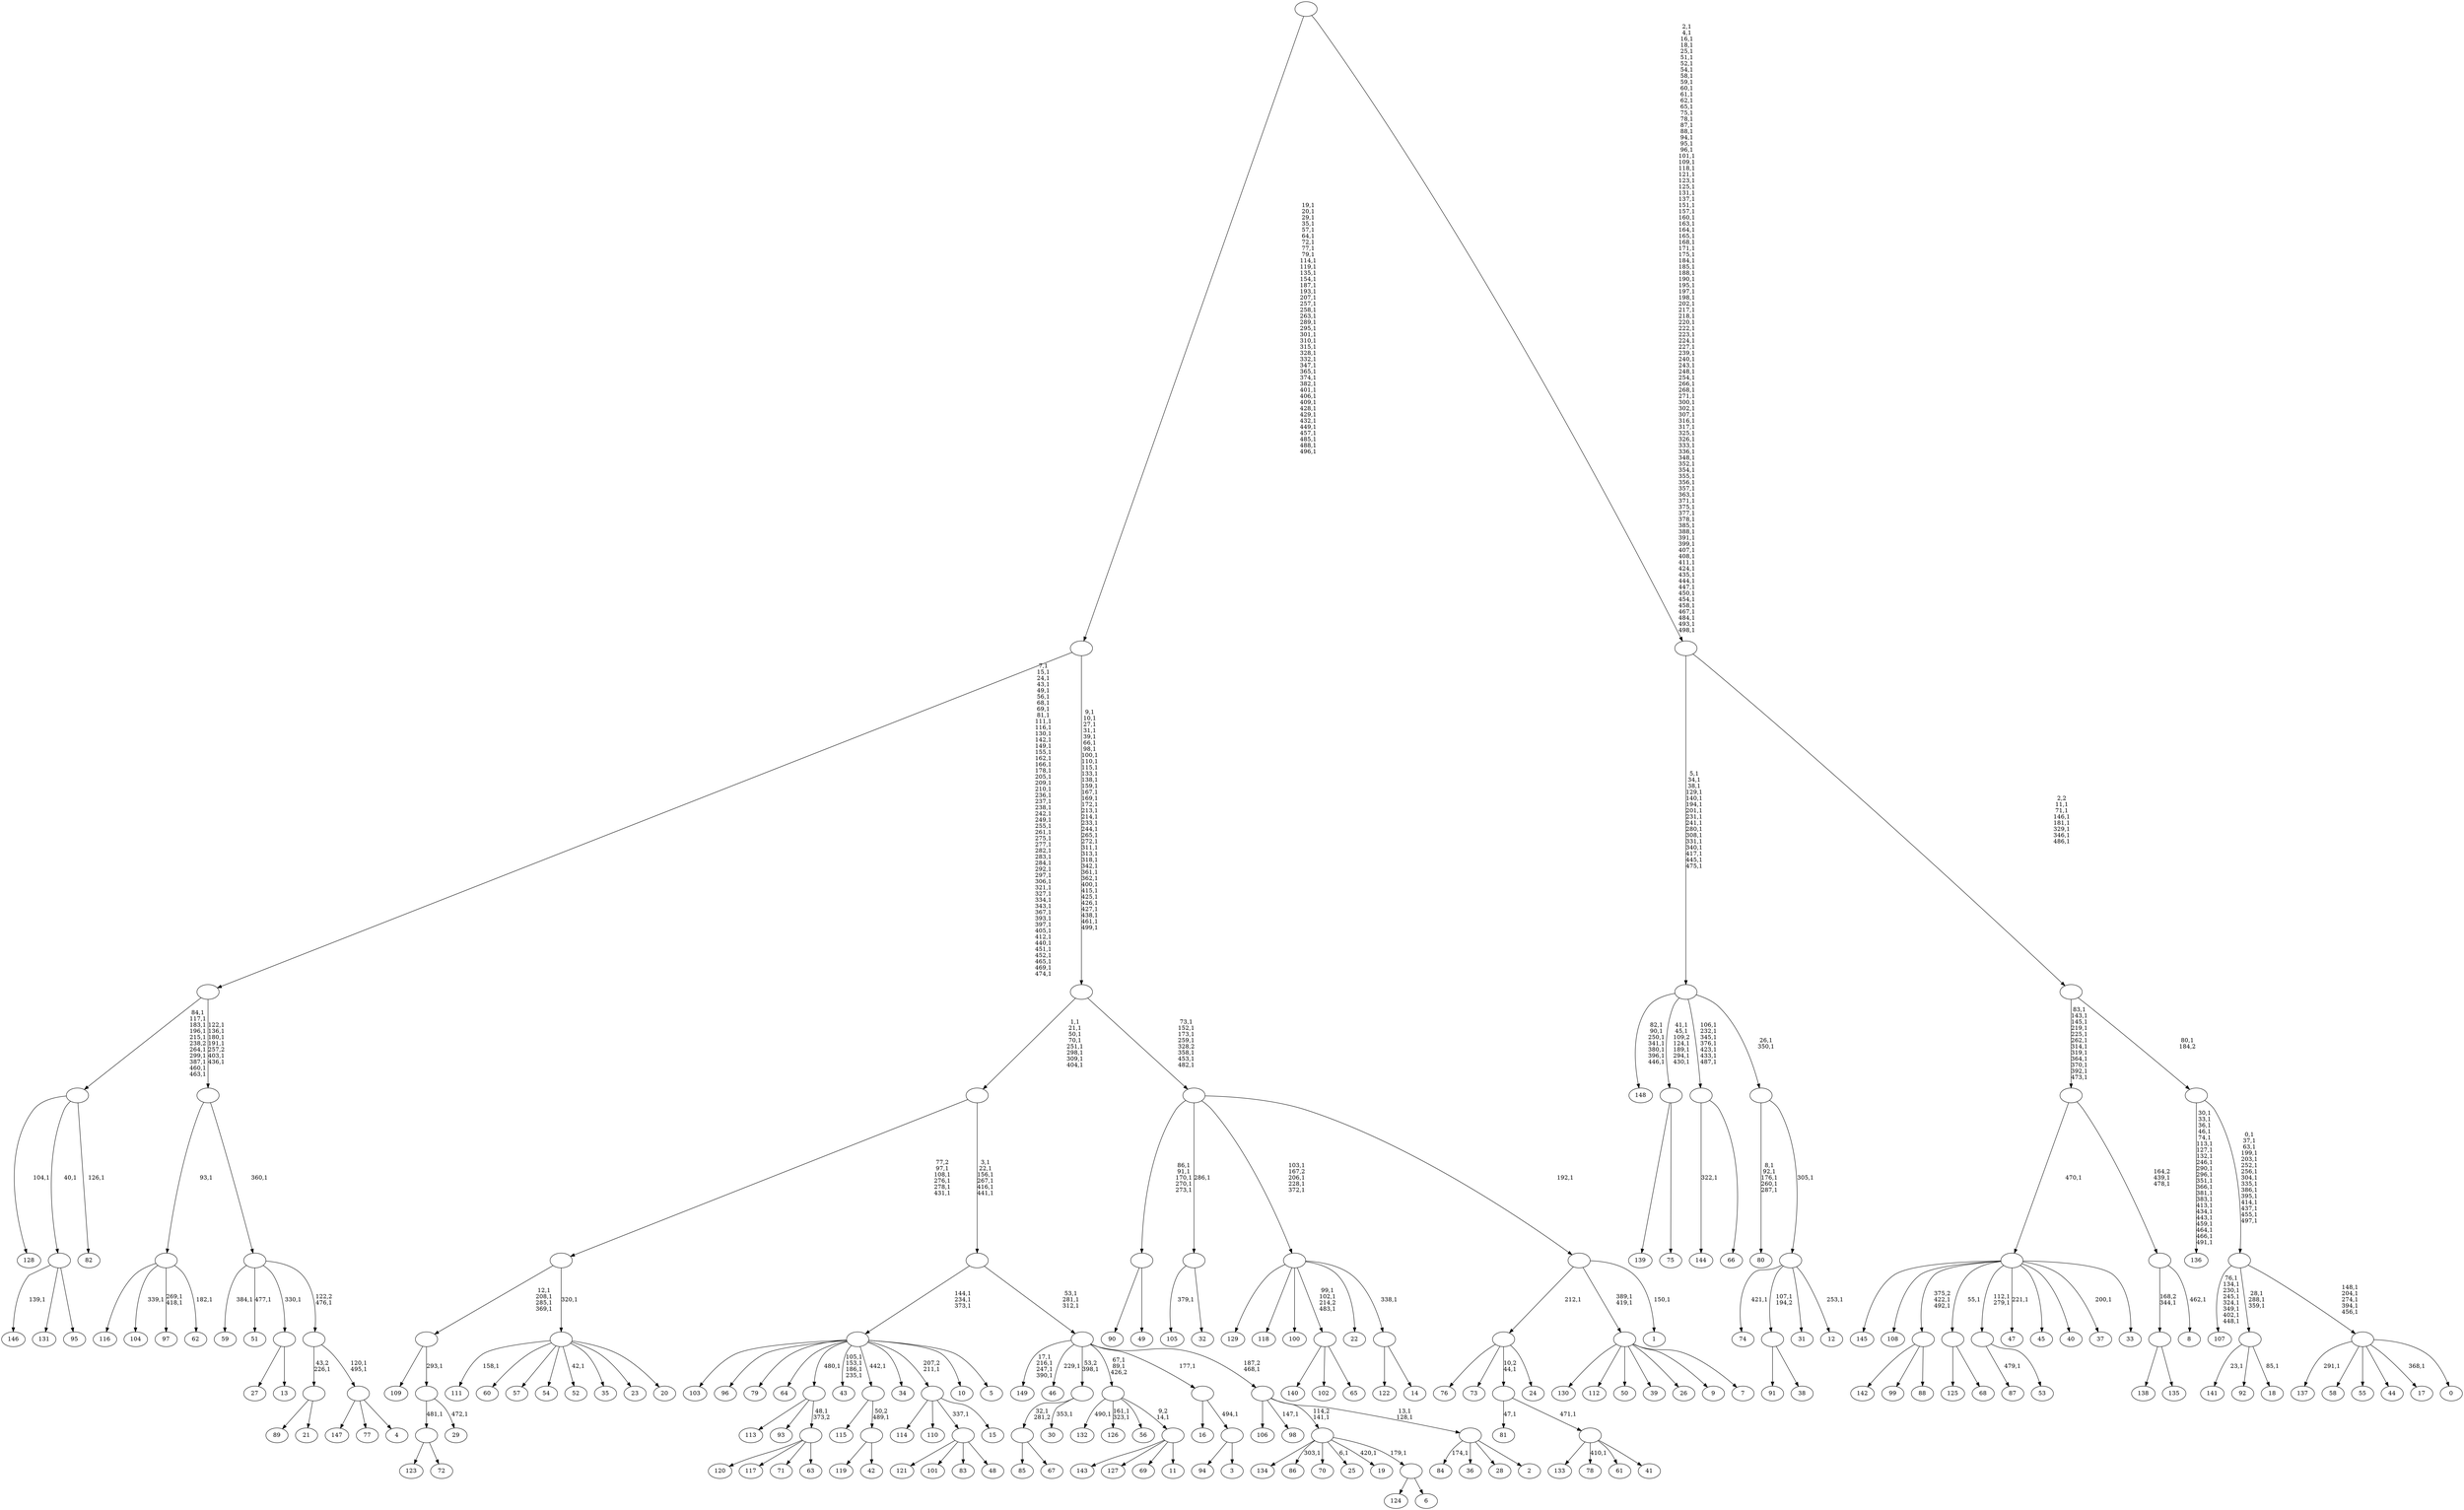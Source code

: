 digraph T {
	650 [label="149"]
	645 [label="148"]
	637 [label="147"]
	636 [label="146"]
	634 [label="145"]
	633 [label="144"]
	631 [label="143"]
	630 [label="142"]
	629 [label="141"]
	627 [label="140"]
	626 [label="139"]
	625 [label="138"]
	624 [label="137"]
	622 [label="136"]
	599 [label="135"]
	598 [label=""]
	597 [label="134"]
	596 [label="133"]
	595 [label="132"]
	593 [label="131"]
	592 [label="130"]
	591 [label="129"]
	590 [label="128"]
	588 [label="127"]
	587 [label="126"]
	584 [label="125"]
	583 [label="124"]
	582 [label="123"]
	581 [label="122"]
	580 [label="121"]
	579 [label="120"]
	578 [label="119"]
	577 [label="118"]
	576 [label="117"]
	575 [label="116"]
	574 [label="115"]
	573 [label="114"]
	572 [label="113"]
	571 [label="112"]
	570 [label="111"]
	568 [label="110"]
	567 [label="109"]
	566 [label="108"]
	565 [label="107"]
	556 [label="106"]
	555 [label="105"]
	553 [label="104"]
	551 [label="103"]
	550 [label="102"]
	549 [label="101"]
	548 [label="100"]
	547 [label="99"]
	546 [label="98"]
	544 [label="97"]
	541 [label="96"]
	540 [label="95"]
	539 [label=""]
	538 [label="94"]
	537 [label="93"]
	536 [label="92"]
	535 [label="91"]
	534 [label="90"]
	533 [label="89"]
	532 [label="88"]
	531 [label=""]
	529 [label="87"]
	527 [label="86"]
	525 [label="85"]
	524 [label="84"]
	522 [label="83"]
	521 [label="82"]
	519 [label=""]
	509 [label="81"]
	507 [label="80"]
	501 [label="79"]
	500 [label="78"]
	498 [label="77"]
	497 [label="76"]
	496 [label="75"]
	495 [label=""]
	489 [label="74"]
	487 [label="73"]
	486 [label="72"]
	485 [label=""]
	484 [label="71"]
	483 [label="70"]
	482 [label="69"]
	481 [label="68"]
	480 [label=""]
	479 [label="67"]
	478 [label=""]
	477 [label="66"]
	476 [label=""]
	469 [label="65"]
	468 [label=""]
	465 [label="64"]
	464 [label="63"]
	463 [label=""]
	462 [label=""]
	461 [label="62"]
	459 [label=""]
	458 [label="61"]
	457 [label="60"]
	456 [label="59"]
	454 [label="58"]
	453 [label="57"]
	452 [label="56"]
	451 [label="55"]
	450 [label="54"]
	449 [label="53"]
	448 [label=""]
	446 [label="52"]
	444 [label="51"]
	442 [label="50"]
	441 [label="49"]
	440 [label=""]
	435 [label="48"]
	434 [label=""]
	433 [label="47"]
	431 [label="46"]
	429 [label="45"]
	428 [label="44"]
	427 [label="43"]
	422 [label="42"]
	421 [label=""]
	420 [label=""]
	419 [label="41"]
	418 [label=""]
	417 [label=""]
	416 [label="40"]
	415 [label="39"]
	414 [label="38"]
	413 [label=""]
	412 [label="37"]
	410 [label="36"]
	409 [label="35"]
	408 [label="34"]
	407 [label="33"]
	406 [label=""]
	405 [label="32"]
	404 [label=""]
	403 [label="31"]
	402 [label="30"]
	400 [label=""]
	399 [label="29"]
	397 [label=""]
	396 [label=""]
	392 [label="28"]
	391 [label="27"]
	390 [label="26"]
	389 [label="25"]
	387 [label="24"]
	386 [label=""]
	385 [label="23"]
	384 [label="22"]
	383 [label="21"]
	382 [label=""]
	381 [label="20"]
	380 [label=""]
	379 [label=""]
	374 [label="19"]
	372 [label="18"]
	370 [label=""]
	367 [label="17"]
	365 [label="16"]
	364 [label="15"]
	363 [label=""]
	362 [label="14"]
	361 [label=""]
	360 [label=""]
	356 [label="13"]
	355 [label=""]
	354 [label="12"]
	352 [label=""]
	351 [label=""]
	349 [label=""]
	333 [label="11"]
	332 [label=""]
	331 [label=""]
	329 [label="10"]
	328 [label="9"]
	327 [label="8"]
	325 [label=""]
	323 [label=""]
	311 [label="7"]
	310 [label=""]
	308 [label="6"]
	307 [label=""]
	306 [label=""]
	305 [label="5"]
	304 [label=""]
	301 [label="4"]
	300 [label=""]
	298 [label=""]
	297 [label=""]
	296 [label=""]
	290 [label=""]
	239 [label="3"]
	238 [label=""]
	237 [label=""]
	236 [label="2"]
	235 [label=""]
	233 [label=""]
	232 [label=""]
	229 [label=""]
	223 [label=""]
	215 [label="1"]
	213 [label=""]
	212 [label=""]
	205 [label=""]
	169 [label=""]
	128 [label="0"]
	127 [label=""]
	122 [label=""]
	107 [label=""]
	106 [label=""]
	99 [label=""]
	0 [label=""]
	598 -> 625 [label=""]
	598 -> 599 [label=""]
	539 -> 636 [label="139,1"]
	539 -> 593 [label=""]
	539 -> 540 [label=""]
	531 -> 630 [label=""]
	531 -> 547 [label=""]
	531 -> 532 [label=""]
	519 -> 521 [label="126,1"]
	519 -> 590 [label="104,1"]
	519 -> 539 [label="40,1"]
	495 -> 626 [label=""]
	495 -> 496 [label=""]
	485 -> 582 [label=""]
	485 -> 486 [label=""]
	480 -> 584 [label=""]
	480 -> 481 [label=""]
	478 -> 525 [label=""]
	478 -> 479 [label=""]
	476 -> 633 [label="322,1"]
	476 -> 477 [label=""]
	468 -> 627 [label=""]
	468 -> 550 [label=""]
	468 -> 469 [label=""]
	463 -> 579 [label=""]
	463 -> 576 [label=""]
	463 -> 484 [label=""]
	463 -> 464 [label=""]
	462 -> 572 [label=""]
	462 -> 537 [label=""]
	462 -> 463 [label="48,1\n373,2"]
	459 -> 461 [label="182,1"]
	459 -> 544 [label="269,1\n418,1"]
	459 -> 553 [label="339,1"]
	459 -> 575 [label=""]
	448 -> 529 [label="479,1"]
	448 -> 449 [label=""]
	440 -> 534 [label=""]
	440 -> 441 [label=""]
	434 -> 580 [label=""]
	434 -> 549 [label=""]
	434 -> 522 [label=""]
	434 -> 435 [label=""]
	421 -> 578 [label=""]
	421 -> 422 [label=""]
	420 -> 574 [label=""]
	420 -> 421 [label="50,2\n489,1"]
	418 -> 500 [label="410,1"]
	418 -> 596 [label=""]
	418 -> 458 [label=""]
	418 -> 419 [label=""]
	417 -> 509 [label="47,1"]
	417 -> 418 [label="471,1"]
	413 -> 535 [label=""]
	413 -> 414 [label=""]
	406 -> 412 [label="200,1"]
	406 -> 433 [label="221,1"]
	406 -> 448 [label="112,1\n279,1"]
	406 -> 531 [label="375,2\n422,1\n492,1"]
	406 -> 634 [label=""]
	406 -> 566 [label=""]
	406 -> 480 [label="55,1"]
	406 -> 429 [label=""]
	406 -> 416 [label=""]
	406 -> 407 [label=""]
	404 -> 555 [label="379,1"]
	404 -> 405 [label=""]
	400 -> 402 [label="353,1"]
	400 -> 478 [label="32,1\n281,2"]
	397 -> 399 [label="472,1"]
	397 -> 485 [label="481,1"]
	396 -> 567 [label=""]
	396 -> 397 [label="293,1"]
	386 -> 497 [label=""]
	386 -> 487 [label=""]
	386 -> 417 [label="10,2\n44,1"]
	386 -> 387 [label=""]
	382 -> 533 [label=""]
	382 -> 383 [label=""]
	380 -> 446 [label="42,1"]
	380 -> 570 [label="158,1"]
	380 -> 457 [label=""]
	380 -> 453 [label=""]
	380 -> 450 [label=""]
	380 -> 409 [label=""]
	380 -> 385 [label=""]
	380 -> 381 [label=""]
	379 -> 396 [label="12,1\n208,1\n285,1\n369,1"]
	379 -> 380 [label="320,1"]
	370 -> 372 [label="85,1"]
	370 -> 629 [label="23,1"]
	370 -> 536 [label=""]
	363 -> 573 [label=""]
	363 -> 568 [label=""]
	363 -> 434 [label="337,1"]
	363 -> 364 [label=""]
	361 -> 581 [label=""]
	361 -> 362 [label=""]
	360 -> 468 [label="99,1\n102,1\n214,2\n483,1"]
	360 -> 591 [label=""]
	360 -> 577 [label=""]
	360 -> 548 [label=""]
	360 -> 384 [label=""]
	360 -> 361 [label="338,1"]
	355 -> 391 [label=""]
	355 -> 356 [label=""]
	352 -> 354 [label="253,1"]
	352 -> 489 [label="421,1"]
	352 -> 413 [label="107,1\n194,2"]
	352 -> 403 [label=""]
	351 -> 507 [label="8,1\n92,1\n176,1\n260,1\n287,1"]
	351 -> 352 [label="305,1"]
	349 -> 351 [label="26,1\n350,1"]
	349 -> 476 [label="106,1\n232,1\n345,1\n376,1\n423,1\n433,1\n487,1"]
	349 -> 495 [label="41,1\n45,1\n109,2\n124,1\n189,1\n294,1\n430,1"]
	349 -> 645 [label="82,1\n90,1\n250,1\n341,1\n380,1\n396,1\n446,1"]
	332 -> 631 [label=""]
	332 -> 588 [label=""]
	332 -> 482 [label=""]
	332 -> 333 [label=""]
	331 -> 587 [label="161,1\n323,1"]
	331 -> 595 [label="490,1"]
	331 -> 452 [label=""]
	331 -> 332 [label="9,2\n14,1"]
	325 -> 327 [label="462,1"]
	325 -> 598 [label="168,2\n344,1"]
	323 -> 325 [label="164,2\n439,1\n478,1"]
	323 -> 406 [label="470,1"]
	310 -> 592 [label=""]
	310 -> 571 [label=""]
	310 -> 442 [label=""]
	310 -> 415 [label=""]
	310 -> 390 [label=""]
	310 -> 328 [label=""]
	310 -> 311 [label=""]
	307 -> 583 [label=""]
	307 -> 308 [label=""]
	306 -> 374 [label="420,1"]
	306 -> 389 [label="6,1"]
	306 -> 527 [label="303,1"]
	306 -> 597 [label=""]
	306 -> 483 [label=""]
	306 -> 307 [label="179,1"]
	304 -> 427 [label="105,1\n153,1\n186,1\n235,1"]
	304 -> 551 [label=""]
	304 -> 541 [label=""]
	304 -> 501 [label=""]
	304 -> 465 [label=""]
	304 -> 462 [label="480,1"]
	304 -> 420 [label="442,1"]
	304 -> 408 [label=""]
	304 -> 363 [label="207,2\n211,1"]
	304 -> 329 [label=""]
	304 -> 305 [label=""]
	300 -> 637 [label=""]
	300 -> 498 [label=""]
	300 -> 301 [label=""]
	298 -> 300 [label="120,1\n495,1"]
	298 -> 382 [label="43,2\n226,1"]
	297 -> 444 [label="477,1"]
	297 -> 456 [label="384,1"]
	297 -> 355 [label="330,1"]
	297 -> 298 [label="122,2\n476,1"]
	296 -> 459 [label="93,1"]
	296 -> 297 [label="360,1"]
	290 -> 296 [label="122,1\n136,1\n180,1\n191,1\n257,2\n403,1\n436,1"]
	290 -> 519 [label="84,1\n117,1\n183,1\n196,1\n215,1\n238,2\n264,1\n299,1\n387,1\n460,1\n463,1"]
	238 -> 538 [label=""]
	238 -> 239 [label=""]
	237 -> 365 [label=""]
	237 -> 238 [label="494,1"]
	235 -> 524 [label="174,1"]
	235 -> 410 [label=""]
	235 -> 392 [label=""]
	235 -> 236 [label=""]
	233 -> 235 [label="13,1\n128,1"]
	233 -> 546 [label="147,1"]
	233 -> 556 [label=""]
	233 -> 306 [label="114,2\n141,1"]
	232 -> 331 [label="67,1\n89,1\n426,2"]
	232 -> 431 [label="229,1"]
	232 -> 650 [label="17,1\n216,1\n247,1\n390,1"]
	232 -> 400 [label="53,2\n398,1"]
	232 -> 237 [label="177,1"]
	232 -> 233 [label="187,2\n468,1"]
	229 -> 232 [label="53,1\n281,1\n312,1"]
	229 -> 304 [label="144,1\n234,1\n373,1"]
	223 -> 229 [label="3,1\n22,1\n156,1\n267,1\n416,1\n441,1"]
	223 -> 379 [label="77,2\n97,1\n108,1\n276,1\n278,1\n431,1"]
	213 -> 215 [label="150,1"]
	213 -> 310 [label="389,1\n419,1"]
	213 -> 386 [label="212,1"]
	212 -> 360 [label="103,1\n167,2\n206,1\n228,1\n372,1"]
	212 -> 440 [label="86,1\n91,1\n170,1\n270,1\n273,1"]
	212 -> 404 [label="286,1"]
	212 -> 213 [label="192,1"]
	205 -> 212 [label="73,1\n152,1\n173,1\n259,1\n328,2\n358,1\n453,1\n482,1"]
	205 -> 223 [label="1,1\n21,1\n50,1\n70,1\n251,1\n298,1\n309,1\n404,1"]
	169 -> 205 [label="9,1\n10,1\n27,1\n31,1\n39,1\n66,1\n98,1\n100,1\n110,1\n115,1\n133,1\n138,1\n159,1\n167,1\n169,1\n172,1\n213,1\n214,1\n233,1\n244,1\n265,1\n272,1\n311,1\n313,1\n318,1\n342,1\n361,1\n362,1\n400,1\n415,1\n425,1\n426,1\n427,1\n438,1\n461,1\n499,1"]
	169 -> 290 [label="7,1\n15,1\n24,1\n43,1\n49,1\n56,1\n68,1\n69,1\n81,1\n111,1\n116,1\n130,1\n142,1\n149,1\n155,1\n162,1\n166,1\n178,1\n205,1\n209,1\n210,1\n236,1\n237,1\n238,1\n242,1\n249,1\n255,1\n261,1\n275,1\n277,1\n282,1\n283,1\n284,1\n292,1\n297,1\n306,1\n321,1\n327,1\n334,1\n343,1\n367,1\n393,1\n397,1\n405,1\n412,1\n440,1\n451,1\n452,1\n465,1\n469,1\n474,1"]
	127 -> 367 [label="368,1"]
	127 -> 624 [label="291,1"]
	127 -> 454 [label=""]
	127 -> 451 [label=""]
	127 -> 428 [label=""]
	127 -> 128 [label=""]
	122 -> 127 [label="148,1\n204,1\n274,1\n394,1\n456,1"]
	122 -> 370 [label="28,1\n288,1\n359,1"]
	122 -> 565 [label="76,1\n134,1\n230,1\n245,1\n324,1\n349,1\n402,1\n448,1"]
	107 -> 122 [label="0,1\n37,1\n63,1\n199,1\n203,1\n252,1\n256,1\n304,1\n335,1\n386,1\n395,1\n414,1\n437,1\n455,1\n497,1"]
	107 -> 622 [label="30,1\n33,1\n36,1\n46,1\n74,1\n113,1\n127,1\n132,1\n246,1\n290,1\n296,1\n351,1\n366,1\n381,1\n383,1\n413,1\n434,1\n443,1\n459,1\n464,1\n466,1\n491,1"]
	106 -> 323 [label="83,1\n143,1\n145,1\n219,1\n225,1\n262,1\n314,1\n319,1\n364,1\n370,1\n392,1\n473,1"]
	106 -> 107 [label="80,1\n184,2"]
	99 -> 106 [label="2,2\n11,1\n71,1\n146,1\n181,1\n329,1\n346,1\n486,1"]
	99 -> 349 [label="5,1\n34,1\n38,1\n129,1\n140,1\n194,1\n201,1\n231,1\n241,1\n280,1\n308,1\n331,1\n340,1\n417,1\n445,1\n475,1"]
	0 -> 99 [label="2,1\n4,1\n16,1\n18,1\n25,1\n51,1\n52,1\n54,1\n58,1\n59,1\n60,1\n61,1\n62,1\n65,1\n75,1\n78,1\n87,1\n88,1\n94,1\n95,1\n96,1\n101,1\n109,1\n118,1\n121,1\n123,1\n125,1\n131,1\n137,1\n151,1\n157,1\n160,1\n163,1\n164,1\n165,1\n168,1\n171,1\n175,1\n184,1\n185,1\n188,1\n190,1\n195,1\n197,1\n198,1\n202,1\n217,1\n218,1\n220,1\n222,1\n223,1\n224,1\n227,1\n239,1\n240,1\n243,1\n248,1\n254,1\n266,1\n268,1\n271,1\n300,1\n302,1\n307,1\n316,1\n317,1\n325,1\n326,1\n333,1\n336,1\n348,1\n352,1\n354,1\n355,1\n356,1\n357,1\n363,1\n371,1\n375,1\n377,1\n378,1\n385,1\n388,1\n391,1\n399,1\n407,1\n408,1\n411,1\n424,1\n435,1\n444,1\n447,1\n450,1\n454,1\n458,1\n467,1\n484,1\n493,1\n498,1"]
	0 -> 169 [label="19,1\n20,1\n29,1\n35,1\n57,1\n64,1\n72,1\n77,1\n79,1\n114,1\n119,1\n135,1\n154,1\n187,1\n193,1\n207,1\n257,1\n258,1\n263,1\n289,1\n295,1\n301,1\n310,1\n315,1\n328,1\n332,1\n347,1\n365,1\n374,1\n382,1\n401,1\n406,1\n409,1\n428,1\n429,1\n432,1\n449,1\n457,1\n485,1\n488,1\n496,1"]
}
